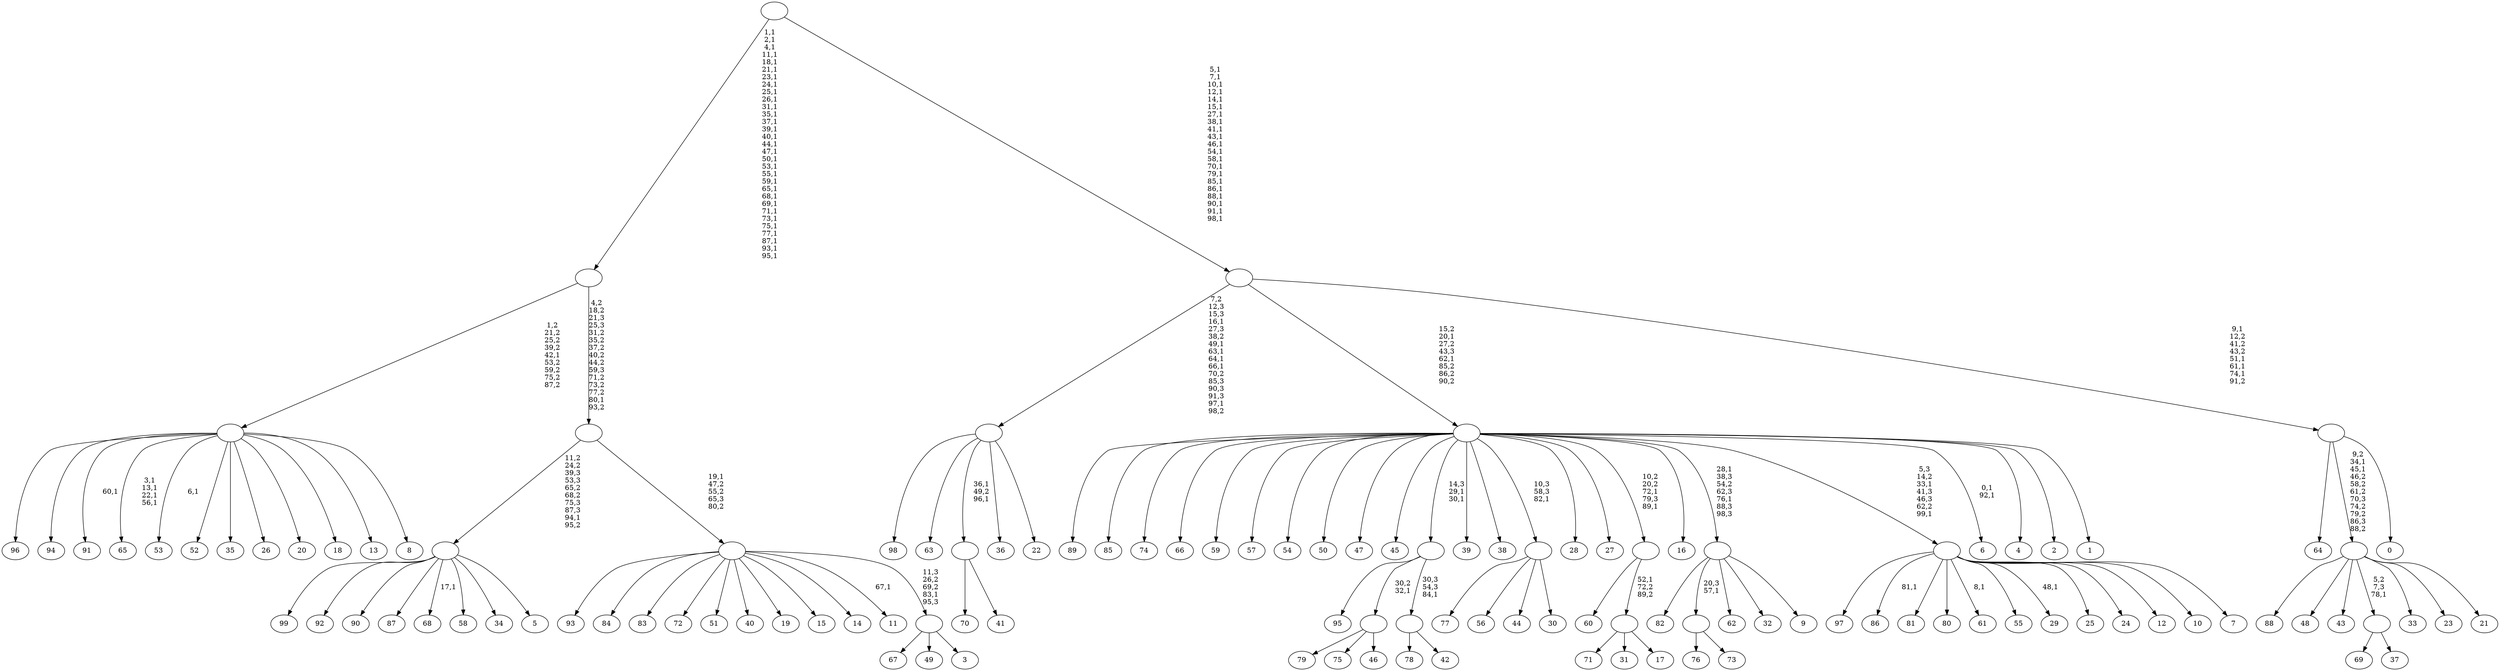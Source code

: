digraph T {
	200 [label="99"]
	199 [label="98"]
	198 [label="97"]
	197 [label="96"]
	196 [label="95"]
	195 [label="94"]
	194 [label="93"]
	193 [label="92"]
	192 [label="91"]
	190 [label="90"]
	189 [label="89"]
	188 [label="88"]
	187 [label="87"]
	186 [label="86"]
	184 [label="85"]
	183 [label="84"]
	182 [label="83"]
	181 [label="82"]
	180 [label="81"]
	179 [label="80"]
	178 [label="79"]
	177 [label="78"]
	176 [label="77"]
	175 [label="76"]
	174 [label="75"]
	173 [label="74"]
	172 [label="73"]
	171 [label=""]
	170 [label="72"]
	169 [label="71"]
	168 [label="70"]
	167 [label="69"]
	166 [label="68"]
	164 [label="67"]
	163 [label="66"]
	162 [label="65"]
	157 [label="64"]
	156 [label="63"]
	155 [label="62"]
	154 [label="61"]
	152 [label="60"]
	151 [label="59"]
	150 [label="58"]
	149 [label="57"]
	148 [label="56"]
	147 [label="55"]
	146 [label="54"]
	145 [label="53"]
	143 [label="52"]
	142 [label="51"]
	141 [label="50"]
	140 [label="49"]
	139 [label="48"]
	138 [label="47"]
	137 [label="46"]
	136 [label=""]
	135 [label="45"]
	134 [label="44"]
	133 [label="43"]
	132 [label="42"]
	131 [label=""]
	130 [label=""]
	128 [label="41"]
	127 [label=""]
	125 [label="40"]
	124 [label="39"]
	123 [label="38"]
	122 [label="37"]
	121 [label=""]
	120 [label="36"]
	119 [label="35"]
	118 [label="34"]
	117 [label="33"]
	116 [label="32"]
	115 [label="31"]
	114 [label="30"]
	113 [label=""]
	112 [label="29"]
	110 [label="28"]
	109 [label="27"]
	108 [label="26"]
	107 [label="25"]
	106 [label="24"]
	105 [label="23"]
	104 [label="22"]
	103 [label=""]
	97 [label="21"]
	96 [label=""]
	94 [label="20"]
	93 [label="19"]
	92 [label="18"]
	91 [label="17"]
	90 [label=""]
	89 [label=""]
	87 [label="16"]
	86 [label="15"]
	85 [label="14"]
	84 [label="13"]
	83 [label="12"]
	82 [label="11"]
	80 [label="10"]
	79 [label="9"]
	78 [label=""]
	76 [label="8"]
	75 [label=""]
	74 [label="7"]
	73 [label=""]
	71 [label="6"]
	68 [label="5"]
	67 [label=""]
	66 [label="4"]
	65 [label="3"]
	64 [label=""]
	63 [label=""]
	62 [label=""]
	61 [label=""]
	30 [label="2"]
	29 [label="1"]
	28 [label=""]
	26 [label="0"]
	25 [label=""]
	21 [label=""]
	0 [label=""]
	171 -> 175 [label=""]
	171 -> 172 [label=""]
	136 -> 178 [label=""]
	136 -> 174 [label=""]
	136 -> 137 [label=""]
	131 -> 177 [label=""]
	131 -> 132 [label=""]
	130 -> 196 [label=""]
	130 -> 136 [label="30,2\n32,1"]
	130 -> 131 [label="30,3\n54,3\n84,1"]
	127 -> 168 [label=""]
	127 -> 128 [label=""]
	121 -> 167 [label=""]
	121 -> 122 [label=""]
	113 -> 176 [label=""]
	113 -> 148 [label=""]
	113 -> 134 [label=""]
	113 -> 114 [label=""]
	103 -> 127 [label="36,1\n49,2\n96,1"]
	103 -> 199 [label=""]
	103 -> 156 [label=""]
	103 -> 120 [label=""]
	103 -> 104 [label=""]
	96 -> 188 [label=""]
	96 -> 139 [label=""]
	96 -> 133 [label=""]
	96 -> 121 [label="5,2\n7,3\n78,1"]
	96 -> 117 [label=""]
	96 -> 105 [label=""]
	96 -> 97 [label=""]
	90 -> 169 [label=""]
	90 -> 115 [label=""]
	90 -> 91 [label=""]
	89 -> 152 [label=""]
	89 -> 90 [label="52,1\n72,2\n89,2"]
	78 -> 181 [label=""]
	78 -> 171 [label="20,3\n57,1"]
	78 -> 155 [label=""]
	78 -> 116 [label=""]
	78 -> 79 [label=""]
	75 -> 145 [label="6,1"]
	75 -> 162 [label="3,1\n13,1\n22,1\n56,1"]
	75 -> 192 [label="60,1"]
	75 -> 197 [label=""]
	75 -> 195 [label=""]
	75 -> 143 [label=""]
	75 -> 119 [label=""]
	75 -> 108 [label=""]
	75 -> 94 [label=""]
	75 -> 92 [label=""]
	75 -> 84 [label=""]
	75 -> 76 [label=""]
	73 -> 112 [label="48,1"]
	73 -> 154 [label="8,1"]
	73 -> 186 [label="81,1"]
	73 -> 198 [label=""]
	73 -> 180 [label=""]
	73 -> 179 [label=""]
	73 -> 147 [label=""]
	73 -> 107 [label=""]
	73 -> 106 [label=""]
	73 -> 83 [label=""]
	73 -> 80 [label=""]
	73 -> 74 [label=""]
	67 -> 166 [label="17,1"]
	67 -> 200 [label=""]
	67 -> 193 [label=""]
	67 -> 190 [label=""]
	67 -> 187 [label=""]
	67 -> 150 [label=""]
	67 -> 118 [label=""]
	67 -> 68 [label=""]
	64 -> 164 [label=""]
	64 -> 140 [label=""]
	64 -> 65 [label=""]
	63 -> 82 [label="67,1"]
	63 -> 194 [label=""]
	63 -> 183 [label=""]
	63 -> 182 [label=""]
	63 -> 170 [label=""]
	63 -> 142 [label=""]
	63 -> 125 [label=""]
	63 -> 93 [label=""]
	63 -> 86 [label=""]
	63 -> 85 [label=""]
	63 -> 64 [label="11,3\n26,2\n69,2\n83,1\n95,3"]
	62 -> 67 [label="11,2\n24,2\n39,3\n53,3\n65,2\n68,2\n75,3\n87,3\n94,1\n95,2"]
	62 -> 63 [label="19,1\n47,2\n55,2\n65,3\n80,2"]
	61 -> 75 [label="1,2\n21,2\n25,2\n39,2\n42,1\n53,2\n59,2\n75,2\n87,2"]
	61 -> 62 [label="4,2\n18,2\n21,3\n25,3\n31,2\n35,2\n37,2\n40,2\n44,2\n59,3\n71,2\n73,2\n77,2\n80,1\n93,2"]
	28 -> 71 [label="0,1\n92,1"]
	28 -> 73 [label="5,3\n14,2\n33,1\n41,3\n46,3\n62,2\n99,1"]
	28 -> 78 [label="28,1\n38,3\n54,2\n62,3\n76,1\n88,3\n98,3"]
	28 -> 89 [label="10,2\n20,2\n72,1\n79,3\n89,1"]
	28 -> 130 [label="14,3\n29,1\n30,1"]
	28 -> 189 [label=""]
	28 -> 184 [label=""]
	28 -> 173 [label=""]
	28 -> 163 [label=""]
	28 -> 151 [label=""]
	28 -> 149 [label=""]
	28 -> 146 [label=""]
	28 -> 141 [label=""]
	28 -> 138 [label=""]
	28 -> 135 [label=""]
	28 -> 124 [label=""]
	28 -> 123 [label=""]
	28 -> 113 [label="10,3\n58,3\n82,1"]
	28 -> 110 [label=""]
	28 -> 109 [label=""]
	28 -> 87 [label=""]
	28 -> 66 [label=""]
	28 -> 30 [label=""]
	28 -> 29 [label=""]
	25 -> 96 [label="9,2\n34,1\n45,1\n46,2\n58,2\n61,2\n70,3\n74,2\n79,2\n86,3\n88,2"]
	25 -> 157 [label=""]
	25 -> 26 [label=""]
	21 -> 25 [label="9,1\n12,2\n41,2\n43,2\n51,1\n61,1\n74,1\n91,2"]
	21 -> 28 [label="15,2\n20,1\n27,2\n43,3\n62,1\n85,2\n86,2\n90,2"]
	21 -> 103 [label="7,2\n12,3\n15,3\n16,1\n27,3\n38,2\n49,1\n63,1\n64,1\n66,1\n70,2\n85,3\n90,3\n91,3\n97,1\n98,2"]
	0 -> 21 [label="5,1\n7,1\n10,1\n12,1\n14,1\n15,1\n27,1\n38,1\n41,1\n43,1\n46,1\n54,1\n58,1\n70,1\n79,1\n85,1\n86,1\n88,1\n90,1\n91,1\n98,1"]
	0 -> 61 [label="1,1\n2,1\n4,1\n11,1\n18,1\n21,1\n23,1\n24,1\n25,1\n26,1\n31,1\n35,1\n37,1\n39,1\n40,1\n44,1\n47,1\n50,1\n53,1\n55,1\n59,1\n65,1\n68,1\n69,1\n71,1\n73,1\n75,1\n77,1\n87,1\n93,1\n95,1"]
}
